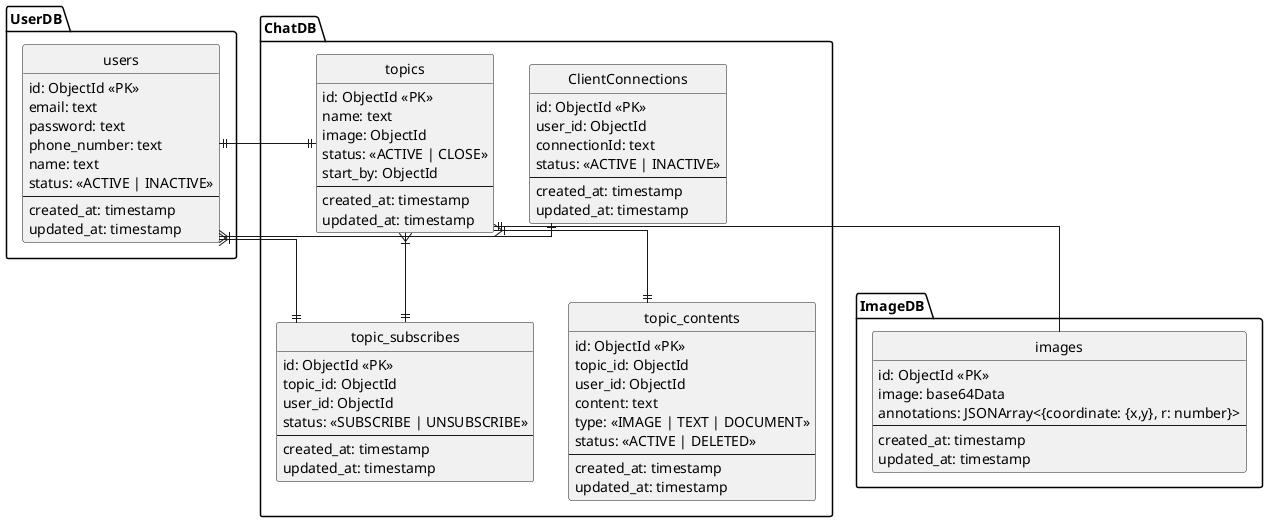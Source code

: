 @startuml
skinparam linetype ortho
hide circle


package UserDB {
  entity "users" {
    id: ObjectId <<PK>>
    email: text
    password: text
    phone_number: text
    name: text
    status: <<ACTIVE | INACTIVE>>
    --
    created_at: timestamp
    updated_at: timestamp
  }
}

package ImageDB {
 entity "images" {
    id: ObjectId <<PK>>
    image: base64Data
    annotations: JSONArray<{coordinate: {x,y}, r: number}>
    --
    created_at: timestamp
    updated_at: timestamp
  }
}

package ChatDB {
 entity "ClientConnections" {
    id: ObjectId <<PK>>
    user_id: ObjectId
    connectionId: text
    status: <<ACTIVE | INACTIVE>>
    --
    created_at: timestamp
    updated_at: timestamp
  }
  entity "topics" {
    id: ObjectId <<PK>>
    name: text
    image: ObjectId
    status: <<ACTIVE | CLOSE>>
    start_by: ObjectId
    --
    created_at: timestamp
    updated_at: timestamp
  }
  entity "topic_subscribes" {
    id: ObjectId <<PK>>
    topic_id: ObjectId
    user_id: ObjectId
    status: <<SUBSCRIBE | UNSUBSCRIBE>>
    --
    created_at: timestamp
    updated_at: timestamp
  }
  entity "topic_contents" {
    id: ObjectId <<PK>>
    topic_id: ObjectId
    user_id: ObjectId
    content: text
    type: <<IMAGE | TEXT | DOCUMENT>>
    status: <<ACTIVE | DELETED>>
    --
    created_at: timestamp
    updated_at: timestamp
  }
  topics ||-- images
  users }|--||  topic_subscribes
  topics }|--||  topic_subscribes
  topics }|--||  topic_contents
  topics ||--||  users
  users }|--||  ClientConnections
}

@enduml
